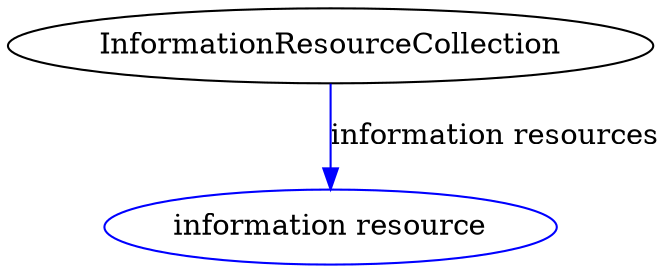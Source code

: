 digraph {
	graph [bb="0,0,312.69,123"];
	node [label="\N"];
	InformationResourceCollection	[height=0.5,
		label=InformationResourceCollection,
		pos="154.69,105",
		width=4.2968];
	"information resources"	[color=blue,
		height=0.5,
		label="information resource",
		pos="154.69,18",
		width=3.015];
	InformationResourceCollection -> "information resources"	[color=blue,
		label="information resources",
		lp="233.69,61.5",
		pos="e,154.69,36.175 154.69,86.799 154.69,75.163 154.69,59.548 154.69,46.237",
		style=solid];
}
